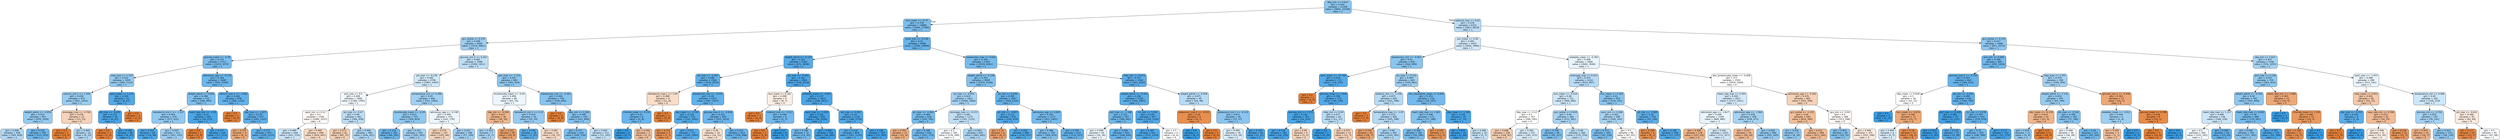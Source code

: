 digraph Tree {
node [shape=box, style="filled, rounded", color="black", fontname="helvetica"] ;
edge [fontname="helvetica"] ;
0 [label="dbp_min <= 0.437\ngini = 0.416\nsamples = 21208\nvalue = [9891, 23599]\nclass = 1", fillcolor="#8cc6f0"] ;
1 [label="bun_mean <= -0.37\ngini = 0.378\nsamples = 14886\nvalue = [5964, 17580]\nclass = 1", fillcolor="#7cbeee"] ;
0 -> 1 [labeldistance=2.5, labelangle=45, headlabel="True"] ;
2 [label="gcs_verbal <= 0.155\ngini = 0.446\nsamples = 6300\nvalue = [3374, 6681]\nclass = 1", fillcolor="#9dcef2"] ;
1 -> 2 ;
3 [label="glucose_mean <= -0.38\ngini = 0.372\nsamples = 2712\nvalue = [1074, 3270]\nclass = 1", fillcolor="#7abdee"] ;
2 -> 3 ;
4 [label="mbp_max <= 1.315\ngini = 0.431\nsamples = 1024\nvalue = [509, 1110]\nclass = 1", fillcolor="#94caf1"] ;
3 -> 4 ;
5 [label="calcium_min.1 <= 1.599\ngini = 0.438\nsamples = 973\nvalue = [501, 1043]\nclass = 1", fillcolor="#98ccf1"] ;
4 -> 5 ;
6 [label="weight_admit <= -0.059\ngini = 0.433\nsamples = 951\nvalue = [478, 1028]\nclass = 1", fillcolor="#95cbf1"] ;
5 -> 6 ;
7 [label="gini = 0.469\nsamples = 609\nvalue = [365, 609]\nclass = 1", fillcolor="#b0d8f5"] ;
6 -> 7 ;
8 [label="gini = 0.335\nsamples = 342\nvalue = [113, 419]\nclass = 1", fillcolor="#6eb7ec"] ;
6 -> 8 ;
9 [label="aniongap_max <= -0.766\ngini = 0.478\nsamples = 22\nvalue = [23, 15]\nclass = 0", fillcolor="#f6d3ba"] ;
5 -> 9 ;
10 [label="gini = 0.0\nsamples = 7\nvalue = [14, 0]\nclass = 0", fillcolor="#e58139"] ;
9 -> 10 ;
11 [label="gini = 0.469\nsamples = 15\nvalue = [9, 15]\nclass = 1", fillcolor="#b0d8f5"] ;
9 -> 11 ;
12 [label="spo2_mean <= 1.115\ngini = 0.191\nsamples = 51\nvalue = [8, 67]\nclass = 1", fillcolor="#51a9e8"] ;
4 -> 12 ;
13 [label="ptt_max <= -0.655\ngini = 0.151\nsamples = 49\nvalue = [6, 67]\nclass = 1", fillcolor="#4ba6e7"] ;
12 -> 13 ;
14 [label="gini = 0.0\nsamples = 1\nvalue = [2, 0]\nclass = 0", fillcolor="#e58139"] ;
13 -> 14 ;
15 [label="gini = 0.106\nsamples = 48\nvalue = [4, 67]\nclass = 1", fillcolor="#45a3e7"] ;
13 -> 15 ;
16 [label="gini = 0.0\nsamples = 2\nvalue = [2, 0]\nclass = 0", fillcolor="#e58139"] ;
12 -> 16 ;
17 [label="admission_age <= -0.126\ngini = 0.329\nsamples = 1688\nvalue = [565, 2160]\nclass = 1", fillcolor="#6db7ec"] ;
3 -> 17 ;
18 [label="weight_admit <= 0.929\ngini = 0.384\nsamples = 710\nvalue = [296, 845]\nclass = 1", fillcolor="#7ebfee"] ;
17 -> 18 ;
19 [label="hematocrit_min.1 <= -1.337\ngini = 0.424\nsamples = 570\nvalue = [277, 632]\nclass = 1", fillcolor="#90c8f0"] ;
18 -> 19 ;
20 [label="gini = 0.167\nsamples = 58\nvalue = [10, 99]\nclass = 1", fillcolor="#4da7e8"] ;
19 -> 20 ;
21 [label="gini = 0.445\nsamples = 512\nvalue = [267, 533]\nclass = 1", fillcolor="#9ccef2"] ;
19 -> 21 ;
22 [label="heart_rate_min <= -2.59\ngini = 0.15\nsamples = 140\nvalue = [19, 213]\nclass = 1", fillcolor="#4ba6e7"] ;
18 -> 22 ;
23 [label="gini = 0.0\nsamples = 1\nvalue = [2, 0]\nclass = 0", fillcolor="#e58139"] ;
22 -> 23 ;
24 [label="gini = 0.137\nsamples = 139\nvalue = [17, 213]\nclass = 1", fillcolor="#49a5e7"] ;
22 -> 24 ;
25 [label="calcium_max.1 <= -3.082\ngini = 0.282\nsamples = 978\nvalue = [269, 1315]\nclass = 1", fillcolor="#62b1ea"] ;
17 -> 25 ;
26 [label="gini = 0.0\nsamples = 1\nvalue = [4, 0]\nclass = 0", fillcolor="#e58139"] ;
25 -> 26 ;
27 [label="sbp_max <= -1.873\ngini = 0.279\nsamples = 977\nvalue = [265, 1315]\nclass = 1", fillcolor="#61b1ea"] ;
25 -> 27 ;
28 [label="gini = 0.375\nsamples = 5\nvalue = [6, 2]\nclass = 0", fillcolor="#eeab7b"] ;
27 -> 28 ;
29 [label="gini = 0.275\nsamples = 972\nvalue = [259, 1313]\nclass = 1", fillcolor="#60b0ea"] ;
27 -> 29 ;
30 [label="glucose_min.2 <= 0.202\ngini = 0.481\nsamples = 3588\nvalue = [2300, 3411]\nclass = 1", fillcolor="#bfdff7"] ;
2 -> 30 ;
31 [label="ptt_max <= -0.278\ngini = 0.491\nsamples = 2746\nvalue = [1907, 2497]\nclass = 1", fillcolor="#d0e8f9"] ;
30 -> 31 ;
32 [label="po2_max <= 0.5\ngini = 0.499\nsamples = 1806\nvalue = [1386, 1495]\nclass = 1", fillcolor="#f1f8fd"] ;
31 -> 32 ;
33 [label="spo2_min <= 0.12\ngini = 0.5\nsamples = 1345\nvalue = [1080, 1037]\nclass = 0", fillcolor="#fefaf7"] ;
32 -> 33 ;
34 [label="gini = 0.489\nsamples = 649\nvalue = [421, 570]\nclass = 1", fillcolor="#cbe5f8"] ;
33 -> 34 ;
35 [label="gini = 0.485\nsamples = 696\nvalue = [659, 467]\nclass = 0", fillcolor="#f7dac5"] ;
33 -> 35 ;
36 [label="ph_max <= -0.47\ngini = 0.48\nsamples = 461\nvalue = [306, 458]\nclass = 1", fillcolor="#bddef6"] ;
32 -> 36 ;
37 [label="gini = 0.472\nsamples = 61\nvalue = [60, 37]\nclass = 0", fillcolor="#f5cfb3"] ;
36 -> 37 ;
38 [label="gini = 0.466\nsamples = 400\nvalue = [246, 421]\nclass = 1", fillcolor="#add6f4"] ;
36 -> 38 ;
39 [label="temperature_min <= 0.486\ngini = 0.45\nsamples = 940\nvalue = [521, 1002]\nclass = 1", fillcolor="#a0d0f3"] ;
31 -> 39 ;
40 [label="bicarbonate_mean <= -0.29\ngini = 0.423\nsamples = 725\nvalue = [359, 824]\nclass = 1", fillcolor="#8fc8f0"] ;
39 -> 40 ;
41 [label="gini = 0.316\nsamples = 201\nvalue = [64, 261]\nclass = 1", fillcolor="#6ab5eb"] ;
40 -> 41 ;
42 [label="gini = 0.451\nsamples = 524\nvalue = [295, 563]\nclass = 1", fillcolor="#a1d0f3"] ;
40 -> 42 ;
43 [label="admission_age <= -0.198\ngini = 0.499\nsamples = 215\nvalue = [162, 178]\nclass = 1", fillcolor="#edf6fd"] ;
39 -> 43 ;
44 [label="gini = 0.479\nsamples = 107\nvalue = [105, 69]\nclass = 0", fillcolor="#f6d4bb"] ;
43 -> 44 ;
45 [label="gini = 0.451\nsamples = 108\nvalue = [57, 109]\nclass = 1", fillcolor="#a1d0f3"] ;
43 -> 45 ;
46 [label="po2_max <= -1.151\ngini = 0.421\nsamples = 842\nvalue = [393, 914]\nclass = 1", fillcolor="#8ec7f0"] ;
30 -> 46 ;
47 [label="bicarbonate_mean <= -0.29\ngini = 0.499\nsamples = 86\nvalue = [63, 70]\nclass = 1", fillcolor="#ebf5fc"] ;
46 -> 47 ;
48 [label="sbp_min <= -0.949\ngini = 0.417\nsamples = 36\nvalue = [38, 16]\nclass = 0", fillcolor="#f0b68c"] ;
47 -> 48 ;
49 [label="gini = 0.463\nsamples = 7\nvalue = [4, 7]\nclass = 1", fillcolor="#aad5f4"] ;
48 -> 49 ;
50 [label="gini = 0.331\nsamples = 29\nvalue = [34, 9]\nclass = 0", fillcolor="#eca26d"] ;
48 -> 50 ;
51 [label="hematocrit_min.1 <= 0.33\ngini = 0.433\nsamples = 50\nvalue = [25, 54]\nclass = 1", fillcolor="#95caf1"] ;
47 -> 51 ;
52 [label="gini = 0.249\nsamples = 28\nvalue = [7, 41]\nclass = 1", fillcolor="#5baee9"] ;
51 -> 52 ;
53 [label="gini = 0.487\nsamples = 22\nvalue = [18, 13]\nclass = 0", fillcolor="#f8dcc8"] ;
51 -> 53 ;
54 [label="baseexcess_min <= -2.361\ngini = 0.404\nsamples = 756\nvalue = [330, 844]\nclass = 1", fillcolor="#86c3ef"] ;
46 -> 54 ;
55 [label="gini = 0.0\nsamples = 6\nvalue = [9, 0]\nclass = 0", fillcolor="#e58139"] ;
54 -> 55 ;
56 [label="dbp_min <= 0.264\ngini = 0.399\nsamples = 750\nvalue = [321, 844]\nclass = 1", fillcolor="#84c2ef"] ;
54 -> 56 ;
57 [label="gini = 0.377\nsamples = 635\nvalue = [249, 739]\nclass = 1", fillcolor="#7cbeee"] ;
56 -> 57 ;
58 [label="gini = 0.483\nsamples = 115\nvalue = [72, 105]\nclass = 1", fillcolor="#c1e0f7"] ;
56 -> 58 ;
59 [label="pco2_min <= -0.134\ngini = 0.31\nsamples = 8586\nvalue = [2590, 10899]\nclass = 1", fillcolor="#68b4eb"] ;
1 -> 59 ;
60 [label="weight_admit <= -0.223\ngini = 0.221\nsamples = 3384\nvalue = [672, 4638]\nclass = 1", fillcolor="#56abe9"] ;
59 -> 60 ;
61 [label="ph_max <= -4.363\ngini = 0.284\nsamples = 1560\nvalue = [418, 2019]\nclass = 1", fillcolor="#62b1ea"] ;
60 -> 61 ;
62 [label="hematocrit_max.1 <= 1.04\ngini = 0.488\nsamples = 9\nvalue = [11, 8]\nclass = 0", fillcolor="#f8ddc9"] ;
61 -> 62 ;
63 [label="chloride_mean <= 0.154\ngini = 0.32\nsamples = 6\nvalue = [2, 8]\nclass = 1", fillcolor="#6ab6ec"] ;
62 -> 63 ;
64 [label="gini = 0.0\nsamples = 4\nvalue = [0, 7]\nclass = 1", fillcolor="#399de5"] ;
63 -> 64 ;
65 [label="gini = 0.444\nsamples = 2\nvalue = [2, 1]\nclass = 0", fillcolor="#f2c09c"] ;
63 -> 65 ;
66 [label="gini = 0.0\nsamples = 3\nvalue = [9, 0]\nclass = 0", fillcolor="#e58139"] ;
62 -> 66 ;
67 [label="baseexcess_min <= -0.535\ngini = 0.28\nsamples = 1551\nvalue = [407, 2011]\nclass = 1", fillcolor="#61b1ea"] ;
61 -> 67 ;
68 [label="sbp_mean <= -2.591\ngini = 0.229\nsamples = 722\nvalue = [152, 1001]\nclass = 1", fillcolor="#57ace9"] ;
67 -> 68 ;
69 [label="gini = 0.219\nsamples = 5\nvalue = [7, 1]\nclass = 0", fillcolor="#e99355"] ;
68 -> 69 ;
70 [label="gini = 0.221\nsamples = 717\nvalue = [145, 1000]\nclass = 1", fillcolor="#56abe9"] ;
68 -> 70 ;
71 [label="glucose_max.2 <= -0.836\ngini = 0.322\nsamples = 829\nvalue = [255, 1010]\nclass = 1", fillcolor="#6bb6ec"] ;
67 -> 71 ;
72 [label="gini = 0.49\nsamples = 16\nvalue = [16, 12]\nclass = 0", fillcolor="#f8e0ce"] ;
71 -> 72 ;
73 [label="gini = 0.312\nsamples = 813\nvalue = [239, 998]\nclass = 1", fillcolor="#68b4eb"] ;
71 -> 73 ;
74 [label="ph_max <= -4.363\ngini = 0.161\nsamples = 1824\nvalue = [254, 2619]\nclass = 1", fillcolor="#4ca7e8"] ;
60 -> 74 ;
75 [label="bun_mean <= 0.181\ngini = 0.498\nsamples = 9\nvalue = [8, 7]\nclass = 0", fillcolor="#fcefe6"] ;
74 -> 75 ;
76 [label="gini = 0.0\nsamples = 3\nvalue = [6, 0]\nclass = 0", fillcolor="#e58139"] ;
75 -> 76 ;
77 [label="totalco2_min <= -3.211\ngini = 0.346\nsamples = 6\nvalue = [2, 7]\nclass = 1", fillcolor="#72b9ec"] ;
75 -> 77 ;
78 [label="gini = 0.0\nsamples = 2\nvalue = [2, 0]\nclass = 0", fillcolor="#e58139"] ;
77 -> 78 ;
79 [label="gini = 0.0\nsamples = 4\nvalue = [0, 7]\nclass = 1", fillcolor="#399de5"] ;
77 -> 79 ;
80 [label="platelets_mean <= -0.641\ngini = 0.157\nsamples = 1815\nvalue = [246, 2612]\nclass = 1", fillcolor="#4ca6e7"] ;
74 -> 80 ;
81 [label="spo2_max <= -1.453\ngini = 0.101\nsamples = 676\nvalue = [58, 1034]\nclass = 1", fillcolor="#44a2e6"] ;
80 -> 81 ;
82 [label="gini = 0.346\nsamples = 31\nvalue = [12, 42]\nclass = 1", fillcolor="#72b9ec"] ;
81 -> 82 ;
83 [label="gini = 0.085\nsamples = 645\nvalue = [46, 992]\nclass = 1", fillcolor="#42a2e6"] ;
81 -> 83 ;
84 [label="ptt_max <= 0.093\ngini = 0.19\nsamples = 1139\nvalue = [188, 1578]\nclass = 1", fillcolor="#51a9e8"] ;
80 -> 84 ;
85 [label="gini = 0.218\nsamples = 829\nvalue = [161, 1135]\nclass = 1", fillcolor="#55abe9"] ;
84 -> 85 ;
86 [label="gini = 0.108\nsamples = 310\nvalue = [27, 443]\nclass = 1", fillcolor="#45a3e7"] ;
84 -> 86 ;
87 [label="baseexcess_max <= 0.042\ngini = 0.359\nsamples = 5202\nvalue = [1918, 6261]\nclass = 1", fillcolor="#76bbed"] ;
59 -> 87 ;
88 [label="weight_admit <= -0.128\ngini = 0.393\nsamples = 3658\nvalue = [1555, 4226]\nclass = 1", fillcolor="#82c1ef"] ;
87 -> 88 ;
89 [label="ph_max <= -0.003\ngini = 0.452\nsamples = 1811\nvalue = [1006, 1906]\nclass = 1", fillcolor="#a2d1f3"] ;
88 -> 89 ;
90 [label="ph_max <= -4.363\ngini = 0.364\nsamples = 636\nvalue = [245, 781]\nclass = 1", fillcolor="#77bced"] ;
89 -> 90 ;
91 [label="gini = 0.391\nsamples = 17\nvalue = [22, 8]\nclass = 0", fillcolor="#eeaf81"] ;
90 -> 91 ;
92 [label="gini = 0.348\nsamples = 619\nvalue = [223, 773]\nclass = 1", fillcolor="#72b9ed"] ;
90 -> 92 ;
93 [label="aniongap_max <= -0.373\ngini = 0.481\nsamples = 1175\nvalue = [761, 1125]\nclass = 1", fillcolor="#bfdff7"] ;
89 -> 93 ;
94 [label="gini = 0.5\nsamples = 340\nvalue = [278, 284]\nclass = 1", fillcolor="#fbfdfe"] ;
93 -> 94 ;
95 [label="gini = 0.463\nsamples = 835\nvalue = [483, 841]\nclass = 1", fillcolor="#abd5f4"] ;
93 -> 95 ;
96 [label="ph_min <= 0.058\ngini = 0.309\nsamples = 1847\nvalue = [549, 2320]\nclass = 1", fillcolor="#68b4eb"] ;
88 -> 96 ;
97 [label="ph_min <= -4.857\ngini = 0.212\nsamples = 675\nvalue = [126, 919]\nclass = 1", fillcolor="#54aae9"] ;
96 -> 97 ;
98 [label="gini = 0.32\nsamples = 6\nvalue = [8, 2]\nclass = 0", fillcolor="#eca06a"] ;
97 -> 98 ;
99 [label="gini = 0.202\nsamples = 669\nvalue = [118, 917]\nclass = 1", fillcolor="#52aae8"] ;
97 -> 99 ;
100 [label="admission_age <= 0.693\ngini = 0.356\nsamples = 1172\nvalue = [423, 1401]\nclass = 1", fillcolor="#75bbed"] ;
96 -> 100 ;
101 [label="gini = 0.386\nsamples = 759\nvalue = [309, 874]\nclass = 1", fillcolor="#7fc0ee"] ;
100 -> 101 ;
102 [label="gini = 0.292\nsamples = 413\nvalue = [114, 527]\nclass = 1", fillcolor="#64b2eb"] ;
100 -> 102 ;
103 [label="mbp_min <= 0.673\ngini = 0.257\nsamples = 1544\nvalue = [363, 2035]\nclass = 1", fillcolor="#5caeea"] ;
87 -> 103 ;
104 [label="weight_admit <= -0.241\ngini = 0.248\nsamples = 1504\nvalue = [339, 1997]\nclass = 1", fillcolor="#5baee9"] ;
103 -> 104 ;
105 [label="po2_max <= -1.348\ngini = 0.331\nsamples = 547\nvalue = [180, 681]\nclass = 1", fillcolor="#6db7ec"] ;
104 -> 105 ;
106 [label="gini = 0.498\nsamples = 44\nvalue = [32, 36]\nclass = 1", fillcolor="#e9f4fc"] ;
105 -> 106 ;
107 [label="gini = 0.304\nsamples = 503\nvalue = [148, 645]\nclass = 1", fillcolor="#66b3eb"] ;
105 -> 107 ;
108 [label="inr_min <= 5.042\ngini = 0.192\nsamples = 957\nvalue = [159, 1316]\nclass = 1", fillcolor="#51a9e8"] ;
104 -> 108 ;
109 [label="gini = 0.187\nsamples = 951\nvalue = [153, 1310]\nclass = 1", fillcolor="#50a8e8"] ;
108 -> 109 ;
110 [label="gini = 0.5\nsamples = 6\nvalue = [6, 6]\nclass = 0", fillcolor="#ffffff"] ;
108 -> 110 ;
111 [label="weight_admit <= -0.956\ngini = 0.475\nsamples = 40\nvalue = [24, 38]\nclass = 1", fillcolor="#b6dbf5"] ;
103 -> 111 ;
112 [label="potassium_max.1 <= -0.631\ngini = 0.18\nsamples = 6\nvalue = [9, 1]\nclass = 0", fillcolor="#e88f4f"] ;
111 -> 112 ;
113 [label="gini = 0.0\nsamples = 1\nvalue = [0, 1]\nclass = 1", fillcolor="#399de5"] ;
112 -> 113 ;
114 [label="gini = 0.0\nsamples = 5\nvalue = [9, 0]\nclass = 0", fillcolor="#e58139"] ;
112 -> 114 ;
115 [label="potassium_min.1 <= -0.119\ngini = 0.411\nsamples = 34\nvalue = [15, 37]\nclass = 1", fillcolor="#89c5f0"] ;
111 -> 115 ;
116 [label="gini = 0.495\nsamples = 16\nvalue = [13, 16]\nclass = 1", fillcolor="#daedfa"] ;
115 -> 116 ;
117 [label="gini = 0.159\nsamples = 18\nvalue = [2, 21]\nclass = 1", fillcolor="#4ca6e7"] ;
115 -> 117 ;
118 [label="totalco2_max <= 0.02\ngini = 0.478\nsamples = 6322\nvalue = [3927, 6019]\nclass = 1", fillcolor="#baddf6"] ;
0 -> 118 [labeldistance=2.5, labelangle=-45, headlabel="False"] ;
119 [label="gcs_motor <= 0.26\ngini = 0.492\nsamples = 4424\nvalue = [3056, 3946]\nclass = 1", fillcolor="#d2e9f9"] ;
118 -> 119 ;
120 [label="baseexcess_min <= -0.941\ngini = 0.41\nsamples = 818\nvalue = [364, 900]\nclass = 1", fillcolor="#89c5f0"] ;
119 -> 120 ;
121 [label="spo2_mean <= -15.764\ngini = 0.218\nsamples = 173\nvalue = [34, 239]\nclass = 1", fillcolor="#55abe9"] ;
120 -> 121 ;
122 [label="gini = 0.0\nsamples = 1\nvalue = [4, 0]\nclass = 0", fillcolor="#e58139"] ;
121 -> 122 ;
123 [label="glucose_mean <= 1.918\ngini = 0.198\nsamples = 172\nvalue = [30, 239]\nclass = 1", fillcolor="#52a9e8"] ;
121 -> 123 ;
124 [label="glucose_min <= 1.571\ngini = 0.145\nsamples = 153\nvalue = [19, 222]\nclass = 1", fillcolor="#4aa5e7"] ;
123 -> 124 ;
125 [label="gini = 0.126\nsamples = 149\nvalue = [16, 220]\nclass = 1", fillcolor="#47a4e7"] ;
124 -> 125 ;
126 [label="gini = 0.48\nsamples = 4\nvalue = [3, 2]\nclass = 0", fillcolor="#f6d5bd"] ;
124 -> 126 ;
127 [label="mbp_min <= 0.49\ngini = 0.477\nsamples = 19\nvalue = [11, 17]\nclass = 1", fillcolor="#b9dcf6"] ;
123 -> 127 ;
128 [label="gini = 0.0\nsamples = 7\nvalue = [0, 10]\nclass = 1", fillcolor="#399de5"] ;
127 -> 128 ;
129 [label="gini = 0.475\nsamples = 12\nvalue = [11, 7]\nclass = 0", fillcolor="#f6d1b7"] ;
127 -> 129 ;
130 [label="ph_max <= 0.152\ngini = 0.444\nsamples = 645\nvalue = [330, 661]\nclass = 1", fillcolor="#9ccef2"] ;
120 -> 130 ;
131 [label="totalco2_min <= -1.336\ngini = 0.475\nsamples = 429\nvalue = [252, 398]\nclass = 1", fillcolor="#b6dbf5"] ;
130 -> 131 ;
132 [label="gini = 0.0\nsamples = 3\nvalue = [7, 0]\nclass = 0", fillcolor="#e58139"] ;
131 -> 132 ;
133 [label="temperature_max <= -1.07\ngini = 0.472\nsamples = 426\nvalue = [245, 398]\nclass = 1", fillcolor="#b3d9f5"] ;
131 -> 133 ;
134 [label="gini = 0.334\nsamples = 25\nvalue = [26, 7]\nclass = 0", fillcolor="#eca36e"] ;
133 -> 134 ;
135 [label="gini = 0.46\nsamples = 401\nvalue = [219, 391]\nclass = 1", fillcolor="#a8d4f4"] ;
133 -> 135 ;
136 [label="abs_neutrophils_mean <= 0.456\ngini = 0.353\nsamples = 216\nvalue = [78, 263]\nclass = 1", fillcolor="#74baed"] ;
130 -> 136 ;
137 [label="heart_rate_max <= 1.965\ngini = 0.398\nsamples = 171\nvalue = [71, 188]\nclass = 1", fillcolor="#84c2ef"] ;
136 -> 137 ;
138 [label="gini = 0.366\nsamples = 162\nvalue = [59, 186]\nclass = 1", fillcolor="#78bced"] ;
137 -> 138 ;
139 [label="gini = 0.245\nsamples = 9\nvalue = [12, 2]\nclass = 0", fillcolor="#e9965a"] ;
137 -> 139 ;
140 [label="dbp_mean <= 1.304\ngini = 0.156\nsamples = 45\nvalue = [7, 75]\nclass = 1", fillcolor="#4ba6e7"] ;
136 -> 140 ;
141 [label="gini = 0.056\nsamples = 35\nvalue = [2, 68]\nclass = 1", fillcolor="#3fa0e6"] ;
140 -> 141 ;
142 [label="gini = 0.486\nsamples = 10\nvalue = [5, 7]\nclass = 1", fillcolor="#c6e3f8"] ;
140 -> 142 ;
143 [label="platelets_mean <= -0.393\ngini = 0.498\nsamples = 3606\nvalue = [2692, 3046]\nclass = 1", fillcolor="#e8f4fc"] ;
119 -> 143 ;
144 [label="aniongap_max <= 0.413\ngini = 0.475\nsamples = 1014\nvalue = [633, 997]\nclass = 1", fillcolor="#b7dbf6"] ;
143 -> 144 ;
145 [label="bun_mean <= -0.419\ngini = 0.49\nsamples = 721\nvalue = [499, 666]\nclass = 1", fillcolor="#cde6f8"] ;
144 -> 145 ;
146 [label="dbp_max <= -0.12\ngini = 0.5\nsamples = 357\nvalue = [286, 285]\nclass = 0", fillcolor="#fffffe"] ;
145 -> 146 ;
147 [label="gini = 0.468\nsamples = 106\nvalue = [104, 62]\nclass = 0", fillcolor="#f4ccaf"] ;
146 -> 147 ;
148 [label="gini = 0.495\nsamples = 251\nvalue = [182, 223]\nclass = 1", fillcolor="#dbedfa"] ;
146 -> 148 ;
149 [label="gcs_verbal <= 0.618\ngini = 0.46\nsamples = 364\nvalue = [213, 381]\nclass = 1", fillcolor="#a8d4f4"] ;
145 -> 149 ;
150 [label="gini = 0.378\nsamples = 95\nvalue = [43, 127]\nclass = 1", fillcolor="#7cbeee"] ;
149 -> 150 ;
151 [label="gini = 0.48\nsamples = 269\nvalue = [170, 254]\nclass = 1", fillcolor="#bedff6"] ;
149 -> 151 ;
152 [label="bun_mean <= 0.365\ngini = 0.41\nsamples = 293\nvalue = [134, 331]\nclass = 1", fillcolor="#89c5f0"] ;
144 -> 152 ;
153 [label="spo2_min <= 0.268\ngini = 0.461\nsamples = 189\nvalue = [109, 193]\nclass = 1", fillcolor="#a9d4f4"] ;
152 -> 153 ;
154 [label="gini = 0.372\nsamples = 103\nvalue = [42, 128]\nclass = 1", fillcolor="#7abdee"] ;
153 -> 154 ;
155 [label="gini = 0.5\nsamples = 86\nvalue = [67, 65]\nclass = 0", fillcolor="#fefbf9"] ;
153 -> 155 ;
156 [label="ph_min <= -2.805\ngini = 0.26\nsamples = 104\nvalue = [25, 138]\nclass = 1", fillcolor="#5dafea"] ;
152 -> 156 ;
157 [label="gini = 0.198\nsamples = 4\nvalue = [8, 1]\nclass = 0", fillcolor="#e89152"] ;
156 -> 157 ;
158 [label="gini = 0.196\nsamples = 100\nvalue = [17, 137]\nclass = 1", fillcolor="#52a9e8"] ;
156 -> 158 ;
159 [label="abs_lymphocytes_mean <= -0.008\ngini = 0.5\nsamples = 2592\nvalue = [2059, 2049]\nclass = 0", fillcolor="#fffefe"] ;
143 -> 159 ;
160 [label="heart_rate_max <= 0.593\ngini = 0.492\nsamples = 1627\nvalue = [1127, 1451]\nclass = 1", fillcolor="#d3e9f9"] ;
159 -> 160 ;
161 [label="admission_age <= -1.617\ngini = 0.498\nsamples = 1169\nvalue = [868, 980]\nclass = 1", fillcolor="#e8f4fc"] ;
160 -> 161 ;
162 [label="gini = 0.409\nsamples = 136\nvalue = [157, 63]\nclass = 0", fillcolor="#efb488"] ;
161 -> 162 ;
163 [label="gini = 0.492\nsamples = 1033\nvalue = [711, 917]\nclass = 1", fillcolor="#d3e9f9"] ;
161 -> 163 ;
164 [label="admission_age <= -1.964\ngini = 0.458\nsamples = 458\nvalue = [259, 471]\nclass = 1", fillcolor="#a6d3f3"] ;
160 -> 164 ;
165 [label="gini = 0.427\nsamples = 54\nvalue = [58, 26]\nclass = 0", fillcolor="#f1b992"] ;
164 -> 165 ;
166 [label="gini = 0.429\nsamples = 404\nvalue = [201, 445]\nclass = 1", fillcolor="#92c9f1"] ;
164 -> 166 ;
167 [label="admission_age <= -0.282\ngini = 0.476\nsamples = 965\nvalue = [932, 598]\nclass = 0", fillcolor="#f6d2b8"] ;
159 -> 167 ;
168 [label="gcs_verbal <= -1.235\ngini = 0.44\nsamples = 585\nvalue = [619, 300]\nclass = 0", fillcolor="#f2be99"] ;
167 -> 168 ;
169 [label="gini = 0.426\nsamples = 17\nvalue = [8, 18]\nclass = 1", fillcolor="#91c9f1"] ;
168 -> 169 ;
170 [label="gini = 0.432\nsamples = 568\nvalue = [611, 282]\nclass = 0", fillcolor="#f1bb94"] ;
168 -> 170 ;
171 [label="gcs_min <= -0.04\ngini = 0.5\nsamples = 380\nvalue = [313, 298]\nclass = 0", fillcolor="#fef9f6"] ;
167 -> 171 ;
172 [label="gini = 0.401\nsamples = 49\nvalue = [20, 52]\nclass = 1", fillcolor="#85c3ef"] ;
171 -> 172 ;
173 [label="gini = 0.496\nsamples = 331\nvalue = [293, 246]\nclass = 0", fillcolor="#fbebdf"] ;
171 -> 173 ;
174 [label="gcs_verbal <= 0.155\ngini = 0.417\nsamples = 1898\nvalue = [871, 2073]\nclass = 1", fillcolor="#8cc6f0"] ;
118 -> 174 ;
175 [label="po2_min <= 0.485\ngini = 0.348\nsamples = 842\nvalue = [295, 1018]\nclass = 1", fillcolor="#72b9ed"] ;
174 -> 175 ;
176 [label="glucose_max.2 <= -0.754\ngini = 0.303\nsamples = 644\nvalue = [186, 814]\nclass = 1", fillcolor="#66b3eb"] ;
175 -> 176 ;
177 [label="dbp_mean <= 0.838\ngini = 0.5\nsamples = 26\nvalue = [22, 22]\nclass = 0", fillcolor="#ffffff"] ;
176 -> 177 ;
178 [label="gini = 0.0\nsamples = 9\nvalue = [0, 15]\nclass = 1", fillcolor="#399de5"] ;
177 -> 178 ;
179 [label="bun_mean <= -0.676\ngini = 0.366\nsamples = 17\nvalue = [22, 7]\nclass = 0", fillcolor="#eda978"] ;
177 -> 179 ;
180 [label="gini = 0.494\nsamples = 6\nvalue = [4, 5]\nclass = 1", fillcolor="#d7ebfa"] ;
179 -> 180 ;
181 [label="gini = 0.18\nsamples = 11\nvalue = [18, 2]\nclass = 0", fillcolor="#e88f4f"] ;
179 -> 181 ;
182 [label="ptt_min <= -0.632\ngini = 0.284\nsamples = 618\nvalue = [164, 792]\nclass = 1", fillcolor="#62b1ea"] ;
176 -> 182 ;
183 [label="po2_max <= 0.428\ngini = 0.081\nsamples = 75\nvalue = [5, 113]\nclass = 1", fillcolor="#42a1e6"] ;
182 -> 183 ;
184 [label="gini = 0.023\nsamples = 52\nvalue = [1, 85]\nclass = 1", fillcolor="#3b9ee5"] ;
183 -> 184 ;
185 [label="gini = 0.219\nsamples = 23\nvalue = [4, 28]\nclass = 1", fillcolor="#55abe9"] ;
183 -> 185 ;
186 [label="inr_min <= 0.078\ngini = 0.307\nsamples = 543\nvalue = [159, 679]\nclass = 1", fillcolor="#67b4eb"] ;
182 -> 186 ;
187 [label="gini = 0.35\nsamples = 429\nvalue = [148, 506]\nclass = 1", fillcolor="#73baed"] ;
186 -> 187 ;
188 [label="gini = 0.112\nsamples = 114\nvalue = [11, 173]\nclass = 1", fillcolor="#46a3e7"] ;
186 -> 188 ;
189 [label="mbp_max <= 1.257\ngini = 0.454\nsamples = 198\nvalue = [109, 204]\nclass = 1", fillcolor="#a3d1f3"] ;
175 -> 189 ;
190 [label="weight_admit <= -1.131\ngini = 0.434\nsamples = 185\nvalue = [93, 199]\nclass = 1", fillcolor="#96cbf1"] ;
189 -> 190 ;
191 [label="wbc_mean <= -0.178\ngini = 0.412\nsamples = 22\nvalue = [22, 9]\nclass = 0", fillcolor="#f0b58a"] ;
190 -> 191 ;
192 [label="gini = 0.426\nsamples = 11\nvalue = [4, 9]\nclass = 1", fillcolor="#91c9f1"] ;
191 -> 192 ;
193 [label="gini = 0.0\nsamples = 11\nvalue = [18, 0]\nclass = 0", fillcolor="#e58139"] ;
191 -> 193 ;
194 [label="ptt_max <= -0.542\ngini = 0.396\nsamples = 163\nvalue = [71, 190]\nclass = 1", fillcolor="#83c2ef"] ;
190 -> 194 ;
195 [label="gini = 0.499\nsamples = 36\nvalue = [26, 28]\nclass = 1", fillcolor="#f1f8fd"] ;
194 -> 195 ;
196 [label="gini = 0.34\nsamples = 127\nvalue = [45, 162]\nclass = 1", fillcolor="#70b8ec"] ;
194 -> 196 ;
197 [label="glucose_min.2 <= -0.248\ngini = 0.363\nsamples = 13\nvalue = [16, 5]\nclass = 0", fillcolor="#eda877"] ;
189 -> 197 ;
198 [label="platelets_mean <= -0.011\ngini = 0.444\nsamples = 5\nvalue = [2, 4]\nclass = 1", fillcolor="#9ccef2"] ;
197 -> 198 ;
199 [label="gini = 0.444\nsamples = 3\nvalue = [2, 1]\nclass = 0", fillcolor="#f2c09c"] ;
198 -> 199 ;
200 [label="gini = 0.0\nsamples = 2\nvalue = [0, 3]\nclass = 1", fillcolor="#399de5"] ;
198 -> 200 ;
201 [label="glucose_mean <= 0.788\ngini = 0.124\nsamples = 8\nvalue = [14, 1]\nclass = 0", fillcolor="#e78a47"] ;
197 -> 201 ;
202 [label="gini = 0.0\nsamples = 7\nvalue = [14, 0]\nclass = 0", fillcolor="#e58139"] ;
201 -> 202 ;
203 [label="gini = 0.0\nsamples = 1\nvalue = [0, 1]\nclass = 1", fillcolor="#399de5"] ;
201 -> 203 ;
204 [label="sbp_min <= 1.015\ngini = 0.457\nsamples = 1056\nvalue = [576, 1055]\nclass = 1", fillcolor="#a5d3f3"] ;
174 -> 204 ;
205 [label="po2_max <= 2.136\ngini = 0.427\nsamples = 758\nvalue = [363, 814]\nclass = 1", fillcolor="#91c9f1"] ;
204 -> 205 ;
206 [label="weight_admit <= -0.258\ngini = 0.42\nsamples = 745\nvalue = [347, 809]\nclass = 1", fillcolor="#8ec7f0"] ;
205 -> 206 ;
207 [label="heart_rate_max <= 1.157\ngini = 0.489\nsamples = 256\nvalue = [168, 228]\nclass = 1", fillcolor="#cbe5f8"] ;
206 -> 207 ;
208 [label="gini = 0.5\nsamples = 206\nvalue = [155, 165]\nclass = 1", fillcolor="#f3f9fd"] ;
207 -> 208 ;
209 [label="gini = 0.284\nsamples = 50\nvalue = [13, 63]\nclass = 1", fillcolor="#62b1ea"] ;
207 -> 209 ;
210 [label="heart_rate_max <= 0.691\ngini = 0.36\nsamples = 489\nvalue = [179, 581]\nclass = 1", fillcolor="#76bbed"] ;
206 -> 210 ;
211 [label="gini = 0.408\nsamples = 354\nvalue = [157, 392]\nclass = 1", fillcolor="#88c4ef"] ;
210 -> 211 ;
212 [label="gini = 0.187\nsamples = 135\nvalue = [22, 189]\nclass = 1", fillcolor="#50a8e8"] ;
210 -> 212 ;
213 [label="heart_rate_min <= -1.408\ngini = 0.363\nsamples = 13\nvalue = [16, 5]\nclass = 0", fillcolor="#eda877"] ;
205 -> 213 ;
214 [label="gini = 0.0\nsamples = 1\nvalue = [0, 2]\nclass = 1", fillcolor="#399de5"] ;
213 -> 214 ;
215 [label="chloride_mean <= 1.129\ngini = 0.266\nsamples = 12\nvalue = [16, 3]\nclass = 0", fillcolor="#ea995e"] ;
213 -> 215 ;
216 [label="gini = 0.198\nsamples = 11\nvalue = [16, 2]\nclass = 0", fillcolor="#e89152"] ;
215 -> 216 ;
217 [label="gini = 0.0\nsamples = 1\nvalue = [0, 1]\nclass = 1", fillcolor="#399de5"] ;
215 -> 217 ;
218 [label="spo2_max <= -1.453\ngini = 0.498\nsamples = 298\nvalue = [213, 241]\nclass = 1", fillcolor="#e8f4fc"] ;
204 -> 218 ;
219 [label="mbp_mean <= 0.451\ngini = 0.461\nsamples = 56\nvalue = [55, 31]\nclass = 0", fillcolor="#f4c8a9"] ;
218 -> 219 ;
220 [label="sbp_max <= -0.555\ngini = 0.245\nsamples = 4\nvalue = [1, 6]\nclass = 1", fillcolor="#5aade9"] ;
219 -> 220 ;
221 [label="gini = 0.0\nsamples = 1\nvalue = [1, 0]\nclass = 0", fillcolor="#e58139"] ;
220 -> 221 ;
222 [label="gini = 0.0\nsamples = 3\nvalue = [0, 6]\nclass = 1", fillcolor="#399de5"] ;
220 -> 222 ;
223 [label="resp_rate_min <= 0.598\ngini = 0.433\nsamples = 52\nvalue = [54, 25]\nclass = 0", fillcolor="#f1bb95"] ;
219 -> 223 ;
224 [label="gini = 0.498\nsamples = 31\nvalue = [23, 20]\nclass = 0", fillcolor="#fcefe5"] ;
223 -> 224 ;
225 [label="gini = 0.239\nsamples = 21\nvalue = [31, 5]\nclass = 0", fillcolor="#e99559"] ;
223 -> 225 ;
226 [label="temperature_min <= 0.486\ngini = 0.49\nsamples = 242\nvalue = [158, 210]\nclass = 1", fillcolor="#cee7f9"] ;
218 -> 226 ;
227 [label="glucose_min <= -0.781\ngini = 0.455\nsamples = 147\nvalue = [76, 141]\nclass = 1", fillcolor="#a4d2f3"] ;
226 -> 227 ;
228 [label="gini = 0.403\nsamples = 16\nvalue = [18, 7]\nclass = 0", fillcolor="#efb286"] ;
227 -> 228 ;
229 [label="gini = 0.422\nsamples = 131\nvalue = [58, 134]\nclass = 1", fillcolor="#8fc7f0"] ;
227 -> 229 ;
230 [label="ptt_max <= -0.641\ngini = 0.496\nsamples = 95\nvalue = [82, 69]\nclass = 0", fillcolor="#fbebe0"] ;
226 -> 230 ;
231 [label="gini = 0.117\nsamples = 10\nvalue = [15, 1]\nclass = 0", fillcolor="#e78946"] ;
230 -> 231 ;
232 [label="gini = 0.5\nsamples = 85\nvalue = [67, 68]\nclass = 1", fillcolor="#fcfeff"] ;
230 -> 232 ;
}